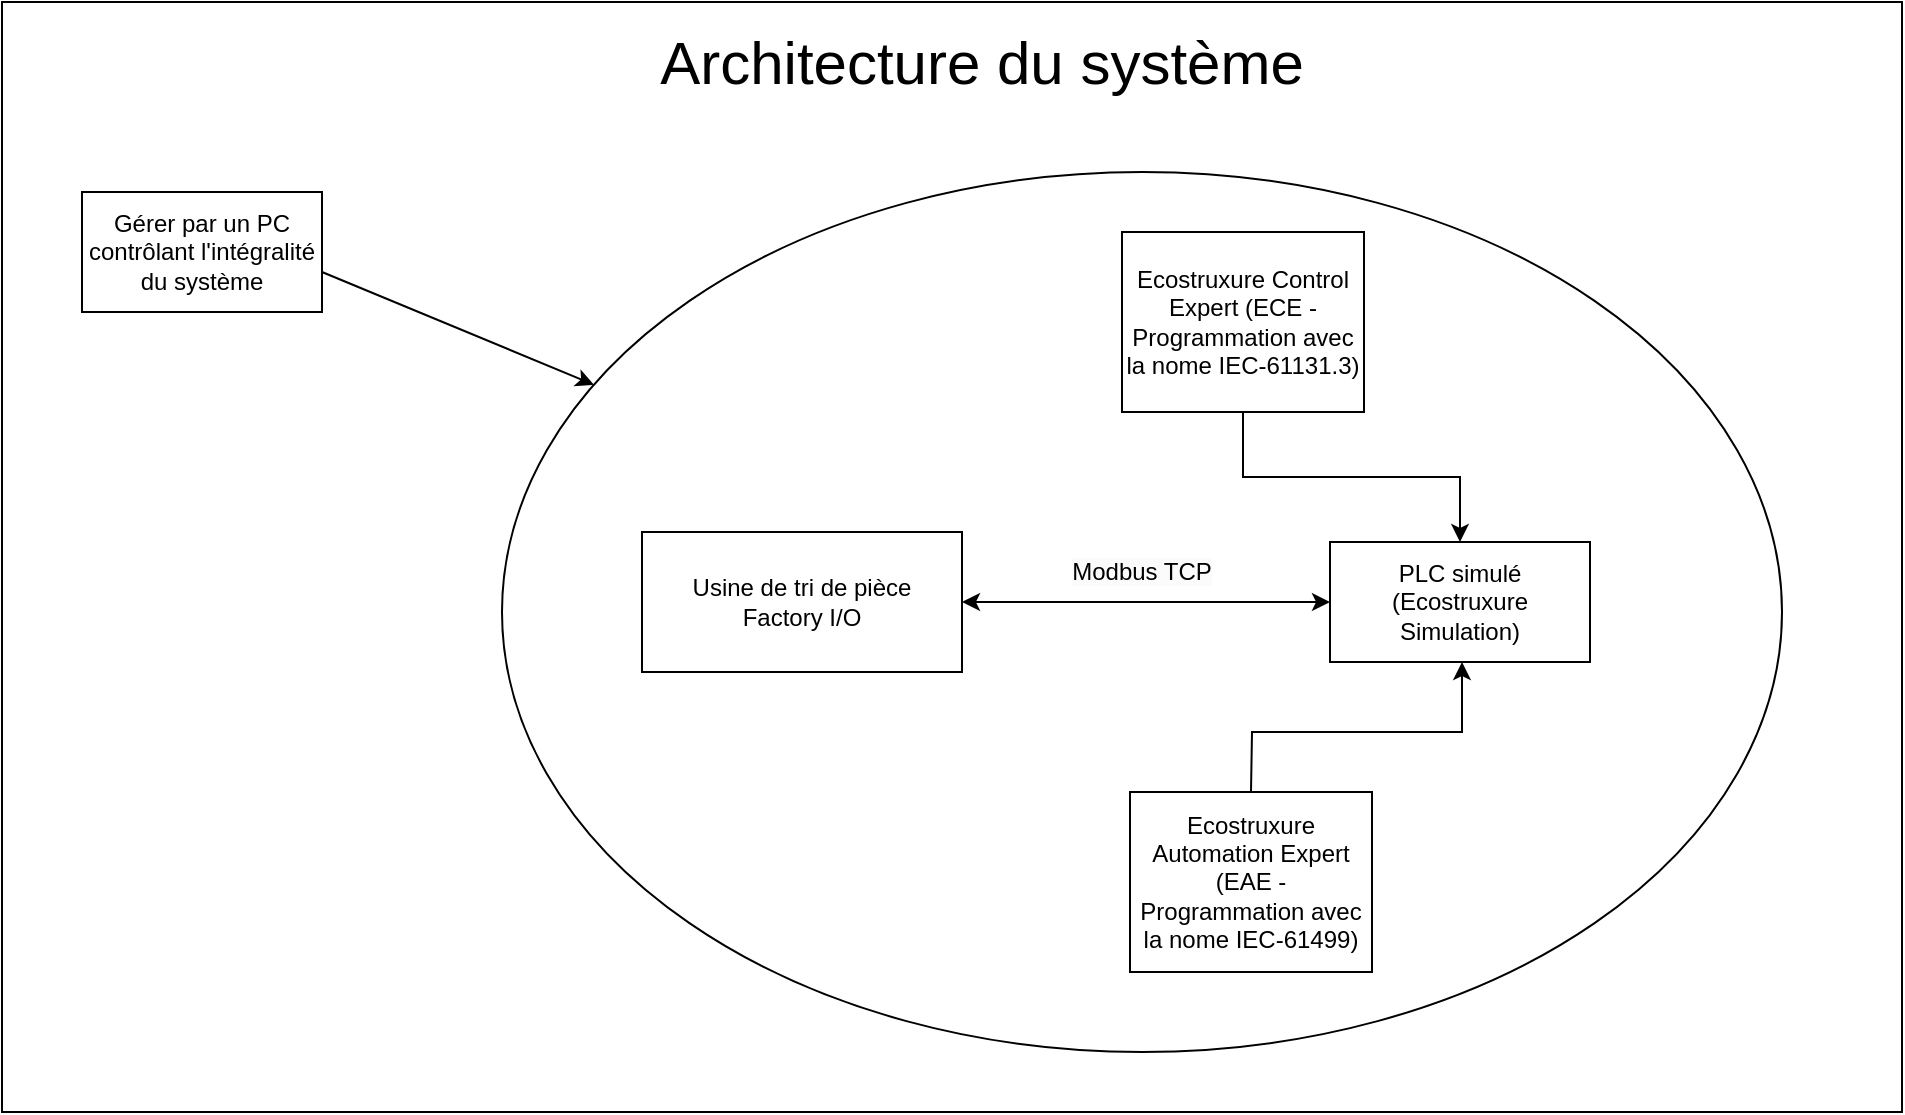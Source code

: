 <mxfile version="24.7.17">
  <diagram name="Page-1" id="jd7UPobwGAmkNOi6UhWh">
    <mxGraphModel dx="2190" dy="2022" grid="1" gridSize="10" guides="1" tooltips="1" connect="1" arrows="1" fold="1" page="1" pageScale="1" pageWidth="827" pageHeight="1169" math="0" shadow="0">
      <root>
        <mxCell id="0" />
        <mxCell id="1" parent="0" />
        <mxCell id="A9IJYysSYFl7xLchIkGl-14" value="" style="rounded=0;whiteSpace=wrap;html=1;" vertex="1" parent="1">
          <mxGeometry x="-20" y="-55" width="950" height="555" as="geometry" />
        </mxCell>
        <mxCell id="A9IJYysSYFl7xLchIkGl-11" value="" style="ellipse;whiteSpace=wrap;html=1;" vertex="1" parent="1">
          <mxGeometry x="230" y="30" width="640" height="440" as="geometry" />
        </mxCell>
        <mxCell id="dfBqxVAiig3WslJUnkbr-1" value="&lt;div&gt;Usine de tri de pièce&lt;br&gt;Factory I/O&lt;/div&gt;" style="rounded=0;whiteSpace=wrap;html=1;" parent="1" vertex="1">
          <mxGeometry x="300" y="210" width="160" height="70" as="geometry" />
        </mxCell>
        <mxCell id="dfBqxVAiig3WslJUnkbr-2" value="PLC simulé&lt;div&gt;(Ecostruxure Simulation)&lt;/div&gt;" style="rounded=0;whiteSpace=wrap;html=1;" parent="1" vertex="1">
          <mxGeometry x="644" y="215" width="130" height="60" as="geometry" />
        </mxCell>
        <mxCell id="dfBqxVAiig3WslJUnkbr-6" value="&lt;span style=&quot;color: rgb(0, 0, 0); font-family: Helvetica; font-size: 12px; font-style: normal; font-variant-ligatures: normal; font-variant-caps: normal; font-weight: 400; letter-spacing: normal; orphans: 2; text-align: center; text-indent: 0px; text-transform: none; widows: 2; word-spacing: 0px; -webkit-text-stroke-width: 0px; white-space: normal; background-color: rgb(251, 251, 251); text-decoration-thickness: initial; text-decoration-style: initial; text-decoration-color: initial; display: inline !important; float: none;&quot;&gt;Modbus TCP&lt;/span&gt;" style="text;html=1;align=center;verticalAlign=middle;whiteSpace=wrap;rounded=0;" parent="1" vertex="1">
          <mxGeometry x="470" y="215" width="160" height="30" as="geometry" />
        </mxCell>
        <mxCell id="A9IJYysSYFl7xLchIkGl-1" value="" style="endArrow=classic;startArrow=classic;html=1;rounded=0;exitX=1;exitY=0.5;exitDx=0;exitDy=0;" edge="1" parent="1" source="dfBqxVAiig3WslJUnkbr-1">
          <mxGeometry width="50" height="50" relative="1" as="geometry">
            <mxPoint x="594" y="295" as="sourcePoint" />
            <mxPoint x="644" y="245" as="targetPoint" />
          </mxGeometry>
        </mxCell>
        <mxCell id="A9IJYysSYFl7xLchIkGl-3" value="Ecostruxure Automation Expert (EAE - Programmation avec la nome IEC-61499)" style="rounded=0;whiteSpace=wrap;html=1;" vertex="1" parent="1">
          <mxGeometry x="544" y="340" width="121" height="90" as="geometry" />
        </mxCell>
        <mxCell id="A9IJYysSYFl7xLchIkGl-4" value="" style="endArrow=classic;html=1;rounded=0;exitX=0.5;exitY=0;exitDx=0;exitDy=0;" edge="1" parent="1" source="A9IJYysSYFl7xLchIkGl-3">
          <mxGeometry width="50" height="50" relative="1" as="geometry">
            <mxPoint x="660" y="325" as="sourcePoint" />
            <mxPoint x="710" y="275" as="targetPoint" />
            <Array as="points">
              <mxPoint x="605" y="310" />
              <mxPoint x="710" y="310" />
            </Array>
          </mxGeometry>
        </mxCell>
        <mxCell id="A9IJYysSYFl7xLchIkGl-7" value="" style="edgeStyle=orthogonalEdgeStyle;rounded=0;orthogonalLoop=1;jettySize=auto;html=1;" edge="1" parent="1" source="A9IJYysSYFl7xLchIkGl-5" target="dfBqxVAiig3WslJUnkbr-2">
          <mxGeometry relative="1" as="geometry" />
        </mxCell>
        <mxCell id="A9IJYysSYFl7xLchIkGl-5" value="Ecostruxure Control Expert (ECE - Programmation avec la nome IEC-61131.3)" style="rounded=0;whiteSpace=wrap;html=1;" vertex="1" parent="1">
          <mxGeometry x="540" y="60" width="121" height="90" as="geometry" />
        </mxCell>
        <mxCell id="A9IJYysSYFl7xLchIkGl-12" value="Gérer par un PC contrôlant l&#39;intégralité du système" style="rounded=0;whiteSpace=wrap;html=1;" vertex="1" parent="1">
          <mxGeometry x="20" y="40" width="120" height="60" as="geometry" />
        </mxCell>
        <mxCell id="A9IJYysSYFl7xLchIkGl-13" value="" style="endArrow=classic;html=1;rounded=0;" edge="1" parent="1" target="A9IJYysSYFl7xLchIkGl-11">
          <mxGeometry width="50" height="50" relative="1" as="geometry">
            <mxPoint x="140" y="80" as="sourcePoint" />
            <mxPoint x="190" y="30" as="targetPoint" />
          </mxGeometry>
        </mxCell>
        <mxCell id="A9IJYysSYFl7xLchIkGl-15" value="&lt;font style=&quot;font-size: 30px;&quot;&gt;Architecture du système&lt;/font&gt;" style="text;html=1;align=center;verticalAlign=middle;whiteSpace=wrap;rounded=0;" vertex="1" parent="1">
          <mxGeometry x="300" y="-40" width="340" height="30" as="geometry" />
        </mxCell>
      </root>
    </mxGraphModel>
  </diagram>
</mxfile>
